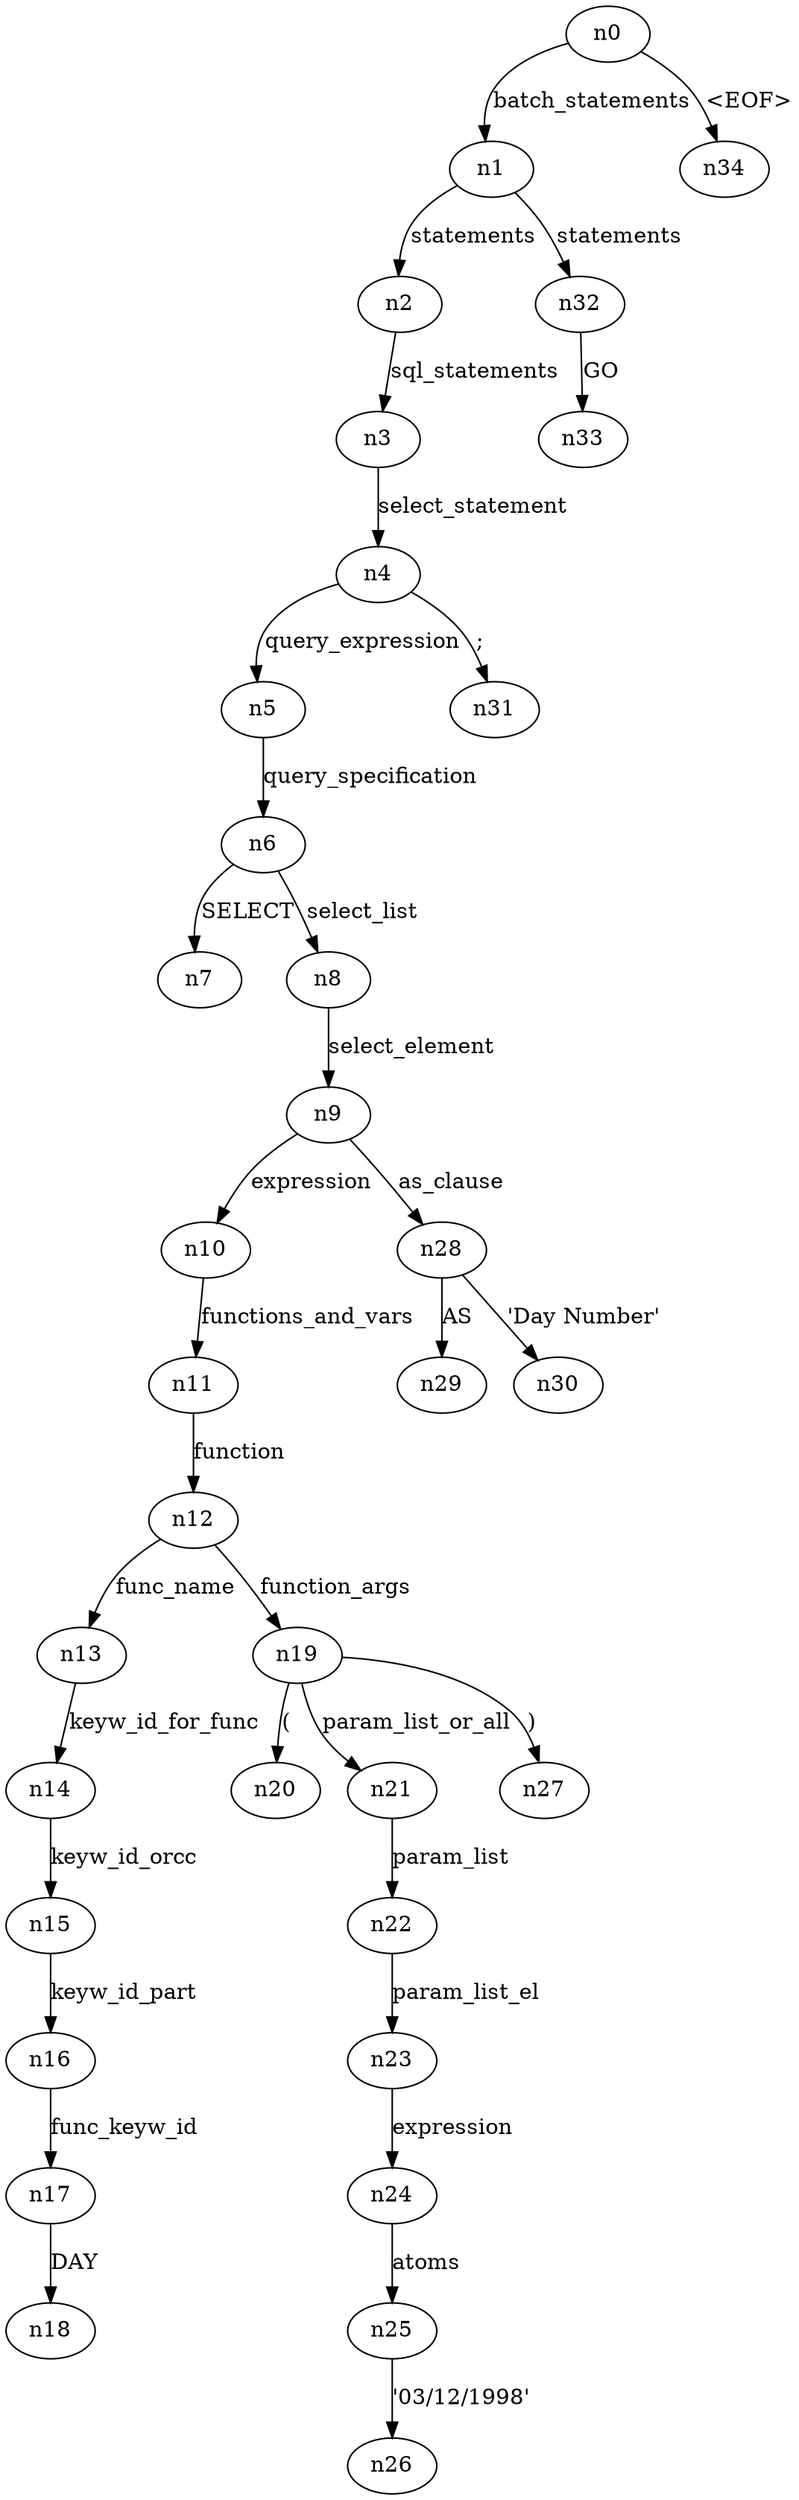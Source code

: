 digraph ParseTree {
  n0 -> n1 [label="batch_statements"];
  n1 -> n2 [label="statements"];
  n2 -> n3 [label="sql_statements"];
  n3 -> n4 [label="select_statement"];
  n4 -> n5 [label="query_expression"];
  n5 -> n6 [label="query_specification"];
  n6 -> n7 [label="SELECT"];
  n6 -> n8 [label="select_list"];
  n8 -> n9 [label="select_element"];
  n9 -> n10 [label="expression"];
  n10 -> n11 [label="functions_and_vars"];
  n11 -> n12 [label="function"];
  n12 -> n13 [label="func_name"];
  n13 -> n14 [label="keyw_id_for_func"];
  n14 -> n15 [label="keyw_id_orcc"];
  n15 -> n16 [label="keyw_id_part"];
  n16 -> n17 [label="func_keyw_id"];
  n17 -> n18 [label="DAY"];
  n12 -> n19 [label="function_args"];
  n19 -> n20 [label="("];
  n19 -> n21 [label="param_list_or_all"];
  n21 -> n22 [label="param_list"];
  n22 -> n23 [label="param_list_el"];
  n23 -> n24 [label="expression"];
  n24 -> n25 [label="atoms"];
  n25 -> n26 [label="'03/12/1998'"];
  n19 -> n27 [label=")"];
  n9 -> n28 [label="as_clause"];
  n28 -> n29 [label="AS"];
  n28 -> n30 [label="'Day Number'"];
  n4 -> n31 [label=";"];
  n1 -> n32 [label="statements"];
  n32 -> n33 [label="GO"];
  n0 -> n34 [label="<EOF>"];
}
